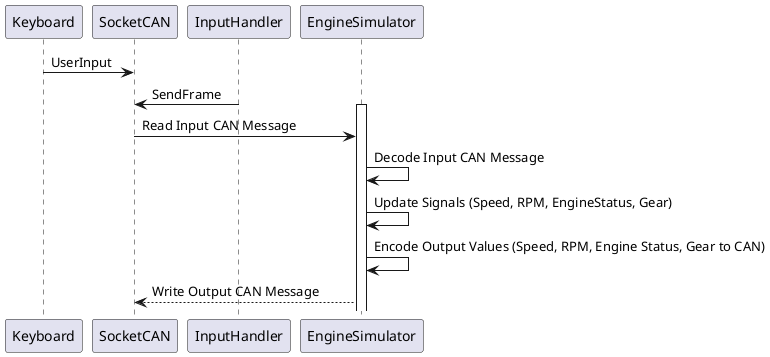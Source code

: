 @startuml Sequence Diagram

Keyboard -> SocketCAN : UserInput

InputHandler -> SocketCAN : SendFrame

activate EngineSimulator

SocketCAN -> EngineSimulator : Read Input CAN Message

EngineSimulator -> EngineSimulator : Decode Input CAN Message

EngineSimulator -> EngineSimulator : Update Signals (Speed, RPM, EngineStatus, Gear)

EngineSimulator -> EngineSimulator : Encode Output Values (Speed, RPM, Engine Status, Gear to CAN)

EngineSimulator --> SocketCAN : Write Output CAN Message

@enduml